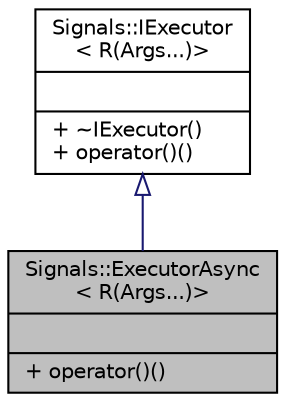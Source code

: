 digraph "Signals::ExecutorAsync&lt; R(Args...)&gt;"
{
 // INTERACTIVE_SVG=YES
  edge [fontname="Helvetica",fontsize="10",labelfontname="Helvetica",labelfontsize="10"];
  node [fontname="Helvetica",fontsize="10",shape=record];
  Node1 [label="{Signals::ExecutorAsync\l\< R(Args...)\>\n||+ operator()()\l}",height=0.2,width=0.4,color="black", fillcolor="grey75", style="filled", fontcolor="black"];
  Node2 -> Node1 [dir="back",color="midnightblue",fontsize="10",style="solid",arrowtail="onormal",fontname="Helvetica"];
  Node2 [label="{Signals::IExecutor\l\< R(Args...)\>\n||+ ~IExecutor()\l+ operator()()\l}",height=0.2,width=0.4,color="black", fillcolor="white", style="filled",URL="$class_signals_1_1_i_executor_3_01_r_07_args_8_8_8_08_4.html"];
}
